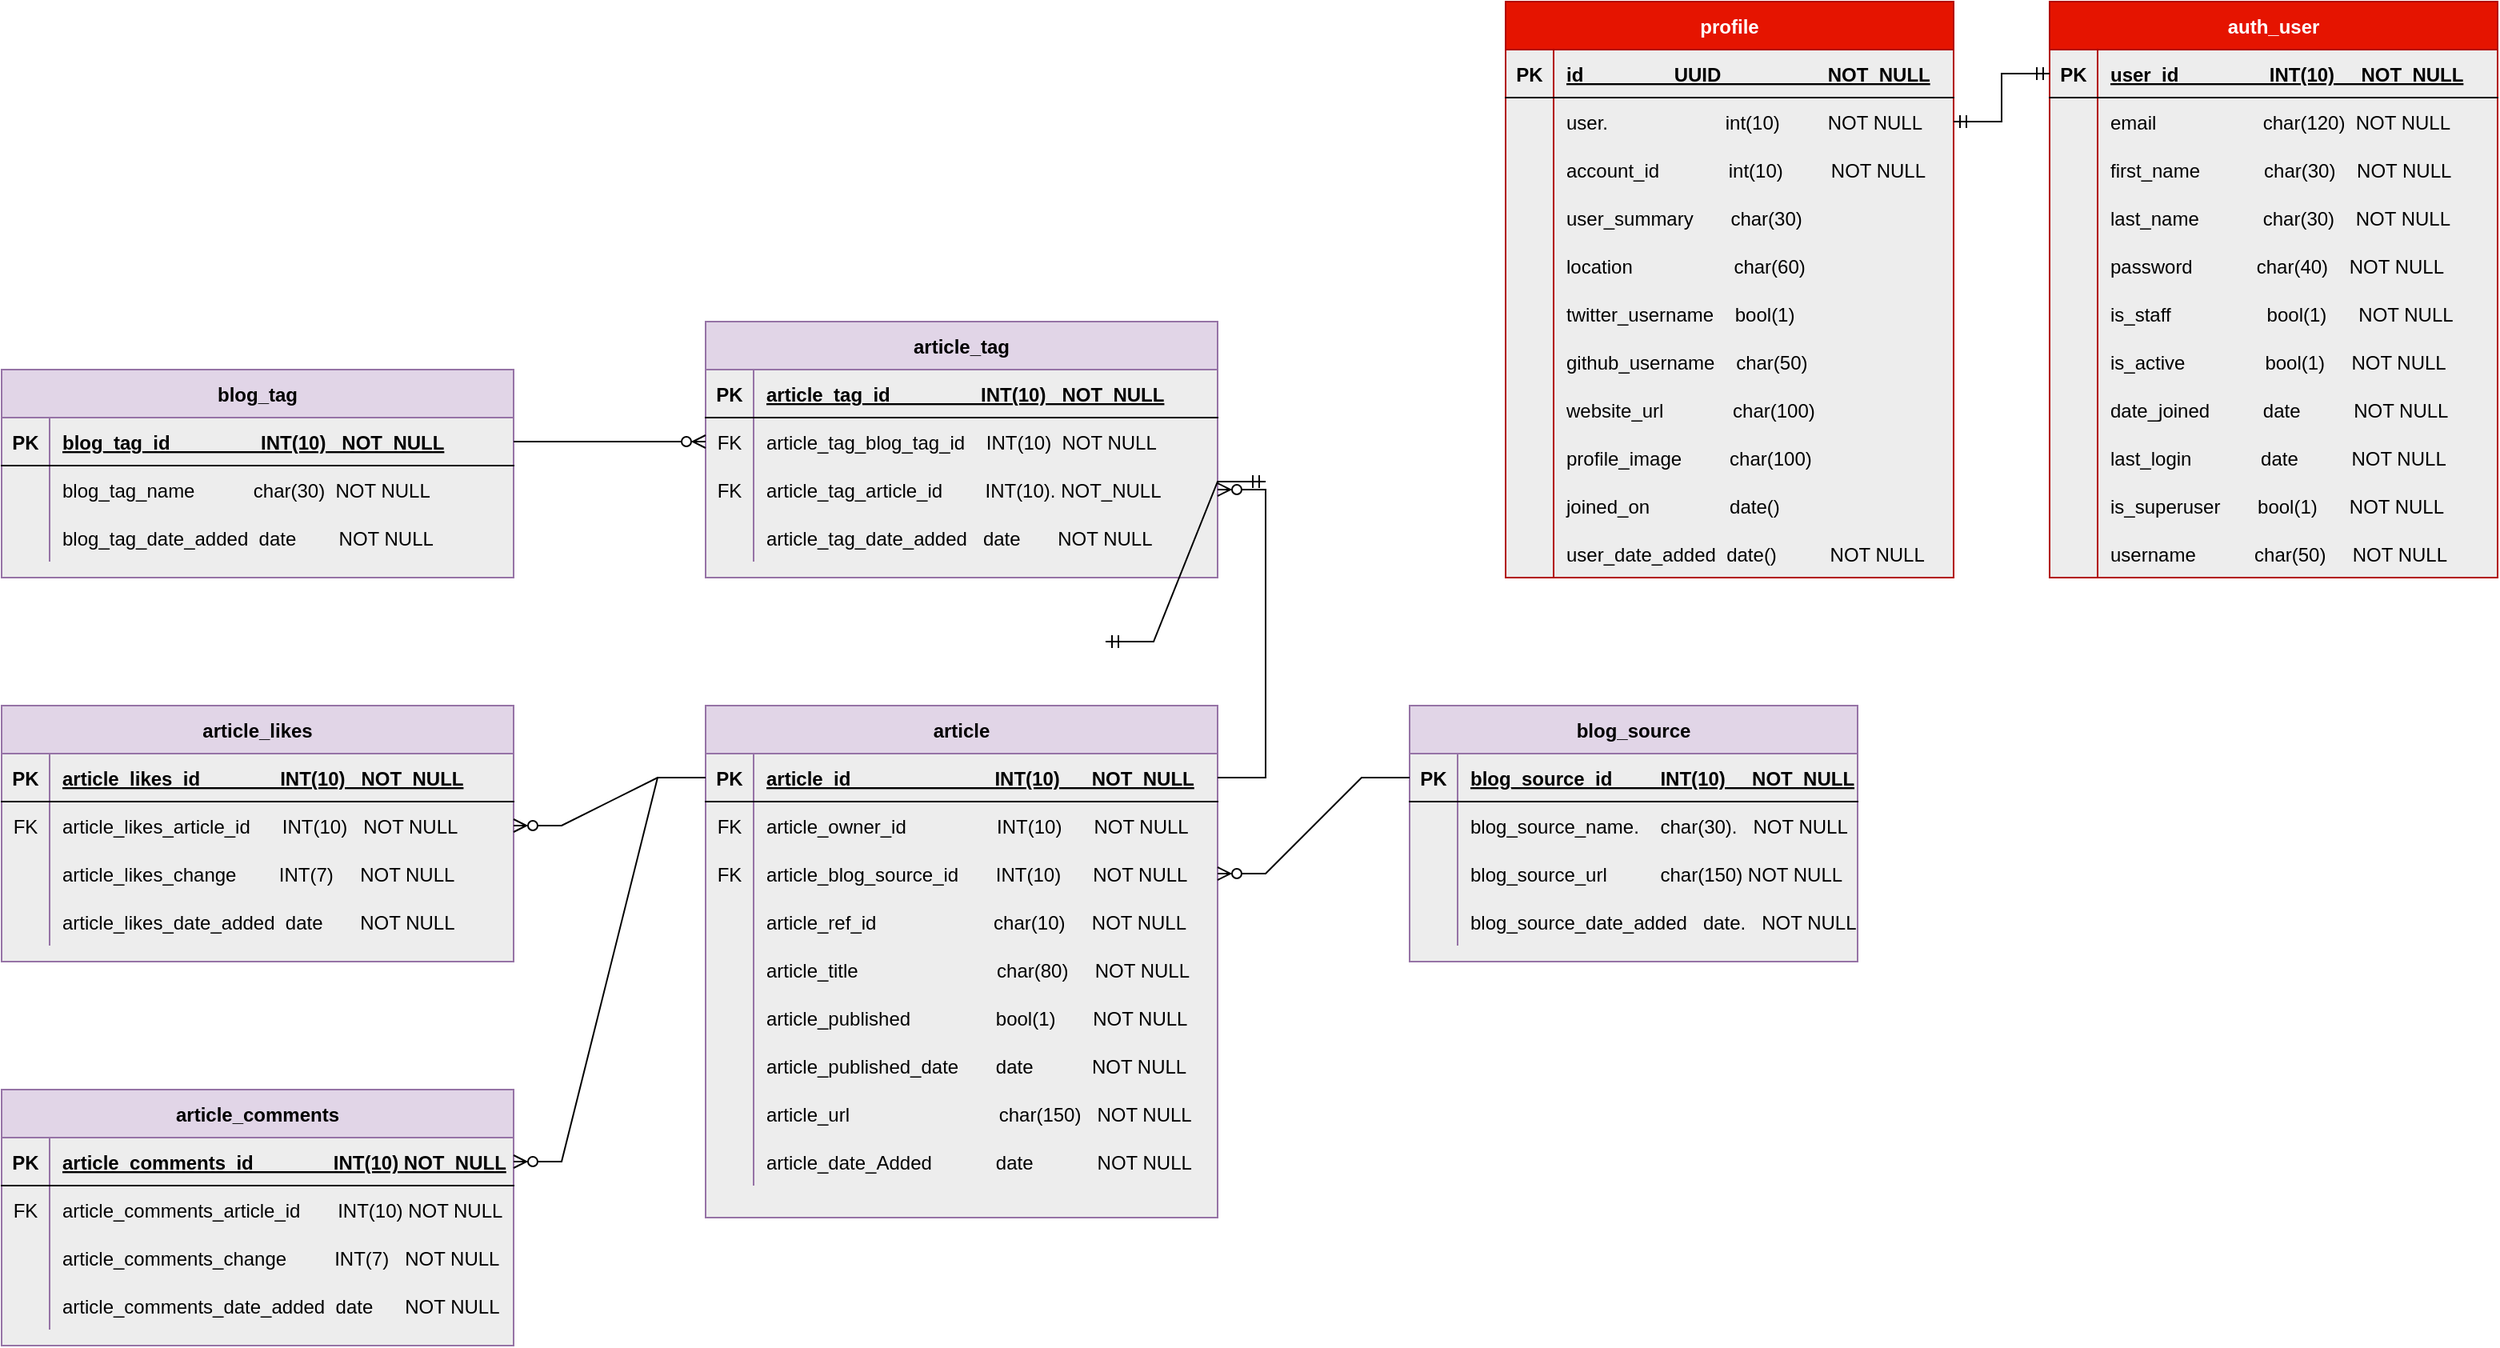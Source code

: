 <mxfile version="20.8.10" type="device"><diagram id="R2lEEEUBdFMjLlhIrx00" name="Page-1"><mxGraphModel dx="1338" dy="1214" grid="1" gridSize="10" guides="1" tooltips="1" connect="1" arrows="1" fold="1" page="1" pageScale="1" pageWidth="1654" pageHeight="1169" math="0" shadow="0" extFonts="Permanent Marker^https://fonts.googleapis.com/css?family=Permanent+Marker"><root><mxCell id="0"/><mxCell id="1" parent="0"/><mxCell id="C-vyLk0tnHw3VtMMgP7b-23" value="profile" style="shape=table;startSize=30;container=1;collapsible=1;childLayout=tableLayout;fixedRows=1;rowLines=0;fontStyle=1;align=center;resizeLast=1;fillColor=#e51400;strokeColor=#B20000;swimlaneFillColor=#EDEDED;fontColor=#ffffff;" parent="1" vertex="1"><mxGeometry x="1020" y="40" width="280" height="360" as="geometry"/></mxCell><mxCell id="C-vyLk0tnHw3VtMMgP7b-24" value="" style="shape=partialRectangle;collapsible=0;dropTarget=0;pointerEvents=0;fillColor=none;points=[[0,0.5],[1,0.5]];portConstraint=eastwest;top=0;left=0;right=0;bottom=1;" parent="C-vyLk0tnHw3VtMMgP7b-23" vertex="1"><mxGeometry y="30" width="280" height="30" as="geometry"/></mxCell><mxCell id="C-vyLk0tnHw3VtMMgP7b-25" value="PK" style="shape=partialRectangle;overflow=hidden;connectable=0;fillColor=none;top=0;left=0;bottom=0;right=0;fontStyle=1;" parent="C-vyLk0tnHw3VtMMgP7b-24" vertex="1"><mxGeometry width="30" height="30" as="geometry"><mxRectangle width="30" height="30" as="alternateBounds"/></mxGeometry></mxCell><mxCell id="C-vyLk0tnHw3VtMMgP7b-26" value="id                 UUID                    NOT_NULL" style="shape=partialRectangle;overflow=hidden;connectable=0;fillColor=none;top=0;left=0;bottom=0;right=0;align=left;spacingLeft=6;fontStyle=5;" parent="C-vyLk0tnHw3VtMMgP7b-24" vertex="1"><mxGeometry x="30" width="250" height="30" as="geometry"><mxRectangle width="250" height="30" as="alternateBounds"/></mxGeometry></mxCell><mxCell id="C-vyLk0tnHw3VtMMgP7b-27" value="" style="shape=partialRectangle;collapsible=0;dropTarget=0;pointerEvents=0;fillColor=none;points=[[0,0.5],[1,0.5]];portConstraint=eastwest;top=0;left=0;right=0;bottom=0;" parent="C-vyLk0tnHw3VtMMgP7b-23" vertex="1"><mxGeometry y="60" width="280" height="30" as="geometry"/></mxCell><mxCell id="C-vyLk0tnHw3VtMMgP7b-28" value="" style="shape=partialRectangle;overflow=hidden;connectable=0;fillColor=none;top=0;left=0;bottom=0;right=0;" parent="C-vyLk0tnHw3VtMMgP7b-27" vertex="1"><mxGeometry width="30" height="30" as="geometry"><mxRectangle width="30" height="30" as="alternateBounds"/></mxGeometry></mxCell><mxCell id="C-vyLk0tnHw3VtMMgP7b-29" value="user.                      int(10)         NOT NULL" style="shape=partialRectangle;overflow=hidden;connectable=0;fillColor=none;top=0;left=0;bottom=0;right=0;align=left;spacingLeft=6;" parent="C-vyLk0tnHw3VtMMgP7b-27" vertex="1"><mxGeometry x="30" width="250" height="30" as="geometry"><mxRectangle width="250" height="30" as="alternateBounds"/></mxGeometry></mxCell><mxCell id="Ue4qwnbdkl6kaEeWjxki-4" value="" style="shape=tableRow;horizontal=0;startSize=0;swimlaneHead=0;swimlaneBody=0;fillColor=none;collapsible=0;dropTarget=0;points=[[0,0.5],[1,0.5]];portConstraint=eastwest;top=0;left=0;right=0;bottom=0;" parent="C-vyLk0tnHw3VtMMgP7b-23" vertex="1"><mxGeometry y="90" width="280" height="30" as="geometry"/></mxCell><mxCell id="Ue4qwnbdkl6kaEeWjxki-5" value="" style="shape=partialRectangle;connectable=0;fillColor=none;top=0;left=0;bottom=0;right=0;fontStyle=0;overflow=hidden;" parent="Ue4qwnbdkl6kaEeWjxki-4" vertex="1"><mxGeometry width="30" height="30" as="geometry"><mxRectangle width="30" height="30" as="alternateBounds"/></mxGeometry></mxCell><mxCell id="Ue4qwnbdkl6kaEeWjxki-6" value="account_id             int(10)         NOT NULL" style="shape=partialRectangle;connectable=0;fillColor=none;top=0;left=0;bottom=0;right=0;align=left;spacingLeft=6;fontStyle=0;overflow=hidden;" parent="Ue4qwnbdkl6kaEeWjxki-4" vertex="1"><mxGeometry x="30" width="250" height="30" as="geometry"><mxRectangle width="250" height="30" as="alternateBounds"/></mxGeometry></mxCell><mxCell id="Ue4qwnbdkl6kaEeWjxki-8" value="" style="shape=tableRow;horizontal=0;startSize=0;swimlaneHead=0;swimlaneBody=0;fillColor=none;collapsible=0;dropTarget=0;points=[[0,0.5],[1,0.5]];portConstraint=eastwest;top=0;left=0;right=0;bottom=0;" parent="C-vyLk0tnHw3VtMMgP7b-23" vertex="1"><mxGeometry y="120" width="280" height="30" as="geometry"/></mxCell><mxCell id="Ue4qwnbdkl6kaEeWjxki-9" value="" style="shape=partialRectangle;connectable=0;fillColor=none;top=0;left=0;bottom=0;right=0;editable=1;overflow=hidden;" parent="Ue4qwnbdkl6kaEeWjxki-8" vertex="1"><mxGeometry width="30" height="30" as="geometry"><mxRectangle width="30" height="30" as="alternateBounds"/></mxGeometry></mxCell><mxCell id="Ue4qwnbdkl6kaEeWjxki-10" value="user_summary       char(30)" style="shape=partialRectangle;connectable=0;fillColor=none;top=0;left=0;bottom=0;right=0;align=left;spacingLeft=6;overflow=hidden;" parent="Ue4qwnbdkl6kaEeWjxki-8" vertex="1"><mxGeometry x="30" width="250" height="30" as="geometry"><mxRectangle width="250" height="30" as="alternateBounds"/></mxGeometry></mxCell><mxCell id="Ue4qwnbdkl6kaEeWjxki-11" value="" style="shape=tableRow;horizontal=0;startSize=0;swimlaneHead=0;swimlaneBody=0;fillColor=none;collapsible=0;dropTarget=0;points=[[0,0.5],[1,0.5]];portConstraint=eastwest;top=0;left=0;right=0;bottom=0;" parent="C-vyLk0tnHw3VtMMgP7b-23" vertex="1"><mxGeometry y="150" width="280" height="30" as="geometry"/></mxCell><mxCell id="Ue4qwnbdkl6kaEeWjxki-12" value="" style="shape=partialRectangle;connectable=0;fillColor=none;top=0;left=0;bottom=0;right=0;editable=1;overflow=hidden;" parent="Ue4qwnbdkl6kaEeWjxki-11" vertex="1"><mxGeometry width="30" height="30" as="geometry"><mxRectangle width="30" height="30" as="alternateBounds"/></mxGeometry></mxCell><mxCell id="Ue4qwnbdkl6kaEeWjxki-13" value="location                   char(60)" style="shape=partialRectangle;connectable=0;fillColor=none;top=0;left=0;bottom=0;right=0;align=left;spacingLeft=6;overflow=hidden;" parent="Ue4qwnbdkl6kaEeWjxki-11" vertex="1"><mxGeometry x="30" width="250" height="30" as="geometry"><mxRectangle width="250" height="30" as="alternateBounds"/></mxGeometry></mxCell><mxCell id="Ue4qwnbdkl6kaEeWjxki-14" value="" style="shape=tableRow;horizontal=0;startSize=0;swimlaneHead=0;swimlaneBody=0;fillColor=none;collapsible=0;dropTarget=0;points=[[0,0.5],[1,0.5]];portConstraint=eastwest;top=0;left=0;right=0;bottom=0;" parent="C-vyLk0tnHw3VtMMgP7b-23" vertex="1"><mxGeometry y="180" width="280" height="30" as="geometry"/></mxCell><mxCell id="Ue4qwnbdkl6kaEeWjxki-15" value="" style="shape=partialRectangle;connectable=0;fillColor=none;top=0;left=0;bottom=0;right=0;editable=1;overflow=hidden;" parent="Ue4qwnbdkl6kaEeWjxki-14" vertex="1"><mxGeometry width="30" height="30" as="geometry"><mxRectangle width="30" height="30" as="alternateBounds"/></mxGeometry></mxCell><mxCell id="Ue4qwnbdkl6kaEeWjxki-16" value="twitter_username    bool(1) " style="shape=partialRectangle;connectable=0;fillColor=none;top=0;left=0;bottom=0;right=0;align=left;spacingLeft=6;overflow=hidden;" parent="Ue4qwnbdkl6kaEeWjxki-14" vertex="1"><mxGeometry x="30" width="250" height="30" as="geometry"><mxRectangle width="250" height="30" as="alternateBounds"/></mxGeometry></mxCell><mxCell id="Ue4qwnbdkl6kaEeWjxki-20" value="" style="shape=tableRow;horizontal=0;startSize=0;swimlaneHead=0;swimlaneBody=0;fillColor=none;collapsible=0;dropTarget=0;points=[[0,0.5],[1,0.5]];portConstraint=eastwest;top=0;left=0;right=0;bottom=0;" parent="C-vyLk0tnHw3VtMMgP7b-23" vertex="1"><mxGeometry y="210" width="280" height="30" as="geometry"/></mxCell><mxCell id="Ue4qwnbdkl6kaEeWjxki-21" value="" style="shape=partialRectangle;connectable=0;fillColor=none;top=0;left=0;bottom=0;right=0;editable=1;overflow=hidden;" parent="Ue4qwnbdkl6kaEeWjxki-20" vertex="1"><mxGeometry width="30" height="30" as="geometry"><mxRectangle width="30" height="30" as="alternateBounds"/></mxGeometry></mxCell><mxCell id="Ue4qwnbdkl6kaEeWjxki-22" value="github_username    char(50)" style="shape=partialRectangle;connectable=0;fillColor=none;top=0;left=0;bottom=0;right=0;align=left;spacingLeft=6;overflow=hidden;" parent="Ue4qwnbdkl6kaEeWjxki-20" vertex="1"><mxGeometry x="30" width="250" height="30" as="geometry"><mxRectangle width="250" height="30" as="alternateBounds"/></mxGeometry></mxCell><mxCell id="DVCB0ed3cmtbYrzGrlvI-1" value="" style="shape=tableRow;horizontal=0;startSize=0;swimlaneHead=0;swimlaneBody=0;fillColor=none;collapsible=0;dropTarget=0;points=[[0,0.5],[1,0.5]];portConstraint=eastwest;top=0;left=0;right=0;bottom=0;" vertex="1" parent="C-vyLk0tnHw3VtMMgP7b-23"><mxGeometry y="240" width="280" height="30" as="geometry"/></mxCell><mxCell id="DVCB0ed3cmtbYrzGrlvI-2" value="" style="shape=partialRectangle;connectable=0;fillColor=none;top=0;left=0;bottom=0;right=0;editable=1;overflow=hidden;" vertex="1" parent="DVCB0ed3cmtbYrzGrlvI-1"><mxGeometry width="30" height="30" as="geometry"><mxRectangle width="30" height="30" as="alternateBounds"/></mxGeometry></mxCell><mxCell id="DVCB0ed3cmtbYrzGrlvI-3" value="website_url             char(100)" style="shape=partialRectangle;connectable=0;fillColor=none;top=0;left=0;bottom=0;right=0;align=left;spacingLeft=6;overflow=hidden;" vertex="1" parent="DVCB0ed3cmtbYrzGrlvI-1"><mxGeometry x="30" width="250" height="30" as="geometry"><mxRectangle width="250" height="30" as="alternateBounds"/></mxGeometry></mxCell><mxCell id="DVCB0ed3cmtbYrzGrlvI-7" value="" style="shape=tableRow;horizontal=0;startSize=0;swimlaneHead=0;swimlaneBody=0;fillColor=none;collapsible=0;dropTarget=0;points=[[0,0.5],[1,0.5]];portConstraint=eastwest;top=0;left=0;right=0;bottom=0;" vertex="1" parent="C-vyLk0tnHw3VtMMgP7b-23"><mxGeometry y="270" width="280" height="30" as="geometry"/></mxCell><mxCell id="DVCB0ed3cmtbYrzGrlvI-8" value="" style="shape=partialRectangle;connectable=0;fillColor=none;top=0;left=0;bottom=0;right=0;editable=1;overflow=hidden;" vertex="1" parent="DVCB0ed3cmtbYrzGrlvI-7"><mxGeometry width="30" height="30" as="geometry"><mxRectangle width="30" height="30" as="alternateBounds"/></mxGeometry></mxCell><mxCell id="DVCB0ed3cmtbYrzGrlvI-9" value="profile_image         char(100)" style="shape=partialRectangle;connectable=0;fillColor=none;top=0;left=0;bottom=0;right=0;align=left;spacingLeft=6;overflow=hidden;" vertex="1" parent="DVCB0ed3cmtbYrzGrlvI-7"><mxGeometry x="30" width="250" height="30" as="geometry"><mxRectangle width="250" height="30" as="alternateBounds"/></mxGeometry></mxCell><mxCell id="DVCB0ed3cmtbYrzGrlvI-4" value="" style="shape=tableRow;horizontal=0;startSize=0;swimlaneHead=0;swimlaneBody=0;fillColor=none;collapsible=0;dropTarget=0;points=[[0,0.5],[1,0.5]];portConstraint=eastwest;top=0;left=0;right=0;bottom=0;" vertex="1" parent="C-vyLk0tnHw3VtMMgP7b-23"><mxGeometry y="300" width="280" height="30" as="geometry"/></mxCell><mxCell id="DVCB0ed3cmtbYrzGrlvI-5" value="" style="shape=partialRectangle;connectable=0;fillColor=none;top=0;left=0;bottom=0;right=0;editable=1;overflow=hidden;" vertex="1" parent="DVCB0ed3cmtbYrzGrlvI-4"><mxGeometry width="30" height="30" as="geometry"><mxRectangle width="30" height="30" as="alternateBounds"/></mxGeometry></mxCell><mxCell id="DVCB0ed3cmtbYrzGrlvI-6" value="joined_on               date()" style="shape=partialRectangle;connectable=0;fillColor=none;top=0;left=0;bottom=0;right=0;align=left;spacingLeft=6;overflow=hidden;" vertex="1" parent="DVCB0ed3cmtbYrzGrlvI-4"><mxGeometry x="30" width="250" height="30" as="geometry"><mxRectangle width="250" height="30" as="alternateBounds"/></mxGeometry></mxCell><mxCell id="Ue4qwnbdkl6kaEeWjxki-17" value="" style="shape=tableRow;horizontal=0;startSize=0;swimlaneHead=0;swimlaneBody=0;fillColor=none;collapsible=0;dropTarget=0;points=[[0,0.5],[1,0.5]];portConstraint=eastwest;top=0;left=0;right=0;bottom=0;" parent="C-vyLk0tnHw3VtMMgP7b-23" vertex="1"><mxGeometry y="330" width="280" height="30" as="geometry"/></mxCell><mxCell id="Ue4qwnbdkl6kaEeWjxki-18" value="" style="shape=partialRectangle;connectable=0;fillColor=none;top=0;left=0;bottom=0;right=0;editable=1;overflow=hidden;" parent="Ue4qwnbdkl6kaEeWjxki-17" vertex="1"><mxGeometry width="30" height="30" as="geometry"><mxRectangle width="30" height="30" as="alternateBounds"/></mxGeometry></mxCell><mxCell id="Ue4qwnbdkl6kaEeWjxki-19" value="user_date_added  date()          NOT NULL" style="shape=partialRectangle;connectable=0;fillColor=none;top=0;left=0;bottom=0;right=0;align=left;spacingLeft=6;overflow=hidden;" parent="Ue4qwnbdkl6kaEeWjxki-17" vertex="1"><mxGeometry x="30" width="250" height="30" as="geometry"><mxRectangle width="250" height="30" as="alternateBounds"/></mxGeometry></mxCell><mxCell id="Ue4qwnbdkl6kaEeWjxki-61" value="article" style="shape=table;startSize=30;container=1;collapsible=1;childLayout=tableLayout;fixedRows=1;rowLines=0;fontStyle=1;align=center;resizeLast=1;fillColor=#e1d5e7;strokeColor=#9673a6;swimlaneFillColor=#EDEDED;" parent="1" vertex="1"><mxGeometry x="520" y="480" width="320" height="320" as="geometry"/></mxCell><mxCell id="Ue4qwnbdkl6kaEeWjxki-62" value="" style="shape=partialRectangle;collapsible=0;dropTarget=0;pointerEvents=0;fillColor=none;points=[[0,0.5],[1,0.5]];portConstraint=eastwest;top=0;left=0;right=0;bottom=1;" parent="Ue4qwnbdkl6kaEeWjxki-61" vertex="1"><mxGeometry y="30" width="320" height="30" as="geometry"/></mxCell><mxCell id="Ue4qwnbdkl6kaEeWjxki-63" value="PK" style="shape=partialRectangle;overflow=hidden;connectable=0;fillColor=none;top=0;left=0;bottom=0;right=0;fontStyle=1;" parent="Ue4qwnbdkl6kaEeWjxki-62" vertex="1"><mxGeometry width="30" height="30" as="geometry"><mxRectangle width="30" height="30" as="alternateBounds"/></mxGeometry></mxCell><mxCell id="Ue4qwnbdkl6kaEeWjxki-64" value="article_id                           INT(10)      NOT_NULL" style="shape=partialRectangle;overflow=hidden;connectable=0;fillColor=none;top=0;left=0;bottom=0;right=0;align=left;spacingLeft=6;fontStyle=5;" parent="Ue4qwnbdkl6kaEeWjxki-62" vertex="1"><mxGeometry x="30" width="290" height="30" as="geometry"><mxRectangle width="290" height="30" as="alternateBounds"/></mxGeometry></mxCell><mxCell id="Ue4qwnbdkl6kaEeWjxki-101" value="" style="shape=tableRow;horizontal=0;startSize=0;swimlaneHead=0;swimlaneBody=0;fillColor=none;collapsible=0;dropTarget=0;points=[[0,0.5],[1,0.5]];portConstraint=eastwest;top=0;left=0;right=0;bottom=0;" parent="Ue4qwnbdkl6kaEeWjxki-61" vertex="1"><mxGeometry y="60" width="320" height="30" as="geometry"/></mxCell><mxCell id="Ue4qwnbdkl6kaEeWjxki-102" value="FK" style="shape=partialRectangle;connectable=0;fillColor=none;top=0;left=0;bottom=0;right=0;editable=1;overflow=hidden;" parent="Ue4qwnbdkl6kaEeWjxki-101" vertex="1"><mxGeometry width="30" height="30" as="geometry"><mxRectangle width="30" height="30" as="alternateBounds"/></mxGeometry></mxCell><mxCell id="Ue4qwnbdkl6kaEeWjxki-103" value="article_owner_id                 INT(10)      NOT NULL" style="shape=partialRectangle;connectable=0;fillColor=none;top=0;left=0;bottom=0;right=0;align=left;spacingLeft=6;overflow=hidden;" parent="Ue4qwnbdkl6kaEeWjxki-101" vertex="1"><mxGeometry x="30" width="290" height="30" as="geometry"><mxRectangle width="290" height="30" as="alternateBounds"/></mxGeometry></mxCell><mxCell id="Ue4qwnbdkl6kaEeWjxki-65" value="" style="shape=partialRectangle;collapsible=0;dropTarget=0;pointerEvents=0;fillColor=none;points=[[0,0.5],[1,0.5]];portConstraint=eastwest;top=0;left=0;right=0;bottom=0;" parent="Ue4qwnbdkl6kaEeWjxki-61" vertex="1"><mxGeometry y="90" width="320" height="30" as="geometry"/></mxCell><mxCell id="Ue4qwnbdkl6kaEeWjxki-66" value="FK" style="shape=partialRectangle;overflow=hidden;connectable=0;fillColor=none;top=0;left=0;bottom=0;right=0;" parent="Ue4qwnbdkl6kaEeWjxki-65" vertex="1"><mxGeometry width="30" height="30" as="geometry"><mxRectangle width="30" height="30" as="alternateBounds"/></mxGeometry></mxCell><mxCell id="Ue4qwnbdkl6kaEeWjxki-67" value="article_blog_source_id       INT(10)      NOT NULL" style="shape=partialRectangle;overflow=hidden;connectable=0;fillColor=none;top=0;left=0;bottom=0;right=0;align=left;spacingLeft=6;" parent="Ue4qwnbdkl6kaEeWjxki-65" vertex="1"><mxGeometry x="30" width="290" height="30" as="geometry"><mxRectangle width="290" height="30" as="alternateBounds"/></mxGeometry></mxCell><mxCell id="Ue4qwnbdkl6kaEeWjxki-68" value="" style="shape=tableRow;horizontal=0;startSize=0;swimlaneHead=0;swimlaneBody=0;fillColor=none;collapsible=0;dropTarget=0;points=[[0,0.5],[1,0.5]];portConstraint=eastwest;top=0;left=0;right=0;bottom=0;" parent="Ue4qwnbdkl6kaEeWjxki-61" vertex="1"><mxGeometry y="120" width="320" height="30" as="geometry"/></mxCell><mxCell id="Ue4qwnbdkl6kaEeWjxki-69" value="" style="shape=partialRectangle;connectable=0;fillColor=none;top=0;left=0;bottom=0;right=0;fontStyle=0;overflow=hidden;" parent="Ue4qwnbdkl6kaEeWjxki-68" vertex="1"><mxGeometry width="30" height="30" as="geometry"><mxRectangle width="30" height="30" as="alternateBounds"/></mxGeometry></mxCell><mxCell id="Ue4qwnbdkl6kaEeWjxki-70" value="article_ref_id                      char(10)     NOT NULL" style="shape=partialRectangle;connectable=0;fillColor=none;top=0;left=0;bottom=0;right=0;align=left;spacingLeft=6;fontStyle=0;overflow=hidden;" parent="Ue4qwnbdkl6kaEeWjxki-68" vertex="1"><mxGeometry x="30" width="290" height="30" as="geometry"><mxRectangle width="290" height="30" as="alternateBounds"/></mxGeometry></mxCell><mxCell id="Ue4qwnbdkl6kaEeWjxki-71" value="" style="shape=tableRow;horizontal=0;startSize=0;swimlaneHead=0;swimlaneBody=0;fillColor=none;collapsible=0;dropTarget=0;points=[[0,0.5],[1,0.5]];portConstraint=eastwest;top=0;left=0;right=0;bottom=0;" parent="Ue4qwnbdkl6kaEeWjxki-61" vertex="1"><mxGeometry y="150" width="320" height="30" as="geometry"/></mxCell><mxCell id="Ue4qwnbdkl6kaEeWjxki-72" value="" style="shape=partialRectangle;connectable=0;fillColor=none;top=0;left=0;bottom=0;right=0;editable=1;overflow=hidden;" parent="Ue4qwnbdkl6kaEeWjxki-71" vertex="1"><mxGeometry width="30" height="30" as="geometry"><mxRectangle width="30" height="30" as="alternateBounds"/></mxGeometry></mxCell><mxCell id="Ue4qwnbdkl6kaEeWjxki-73" value="article_title                          char(80)     NOT NULL" style="shape=partialRectangle;connectable=0;fillColor=none;top=0;left=0;bottom=0;right=0;align=left;spacingLeft=6;overflow=hidden;" parent="Ue4qwnbdkl6kaEeWjxki-71" vertex="1"><mxGeometry x="30" width="290" height="30" as="geometry"><mxRectangle width="290" height="30" as="alternateBounds"/></mxGeometry></mxCell><mxCell id="Ue4qwnbdkl6kaEeWjxki-74" value="" style="shape=tableRow;horizontal=0;startSize=0;swimlaneHead=0;swimlaneBody=0;fillColor=none;collapsible=0;dropTarget=0;points=[[0,0.5],[1,0.5]];portConstraint=eastwest;top=0;left=0;right=0;bottom=0;" parent="Ue4qwnbdkl6kaEeWjxki-61" vertex="1"><mxGeometry y="180" width="320" height="30" as="geometry"/></mxCell><mxCell id="Ue4qwnbdkl6kaEeWjxki-75" value="" style="shape=partialRectangle;connectable=0;fillColor=none;top=0;left=0;bottom=0;right=0;editable=1;overflow=hidden;" parent="Ue4qwnbdkl6kaEeWjxki-74" vertex="1"><mxGeometry width="30" height="30" as="geometry"><mxRectangle width="30" height="30" as="alternateBounds"/></mxGeometry></mxCell><mxCell id="Ue4qwnbdkl6kaEeWjxki-76" value="article_published                bool(1)       NOT NULL" style="shape=partialRectangle;connectable=0;fillColor=none;top=0;left=0;bottom=0;right=0;align=left;spacingLeft=6;overflow=hidden;" parent="Ue4qwnbdkl6kaEeWjxki-74" vertex="1"><mxGeometry x="30" width="290" height="30" as="geometry"><mxRectangle width="290" height="30" as="alternateBounds"/></mxGeometry></mxCell><mxCell id="Ue4qwnbdkl6kaEeWjxki-77" value="" style="shape=tableRow;horizontal=0;startSize=0;swimlaneHead=0;swimlaneBody=0;fillColor=none;collapsible=0;dropTarget=0;points=[[0,0.5],[1,0.5]];portConstraint=eastwest;top=0;left=0;right=0;bottom=0;" parent="Ue4qwnbdkl6kaEeWjxki-61" vertex="1"><mxGeometry y="210" width="320" height="30" as="geometry"/></mxCell><mxCell id="Ue4qwnbdkl6kaEeWjxki-78" value="" style="shape=partialRectangle;connectable=0;fillColor=none;top=0;left=0;bottom=0;right=0;editable=1;overflow=hidden;" parent="Ue4qwnbdkl6kaEeWjxki-77" vertex="1"><mxGeometry width="30" height="30" as="geometry"><mxRectangle width="30" height="30" as="alternateBounds"/></mxGeometry></mxCell><mxCell id="Ue4qwnbdkl6kaEeWjxki-79" value="article_published_date       date           NOT NULL" style="shape=partialRectangle;connectable=0;fillColor=none;top=0;left=0;bottom=0;right=0;align=left;spacingLeft=6;overflow=hidden;" parent="Ue4qwnbdkl6kaEeWjxki-77" vertex="1"><mxGeometry x="30" width="290" height="30" as="geometry"><mxRectangle width="290" height="30" as="alternateBounds"/></mxGeometry></mxCell><mxCell id="Ue4qwnbdkl6kaEeWjxki-80" value="" style="shape=tableRow;horizontal=0;startSize=0;swimlaneHead=0;swimlaneBody=0;fillColor=none;collapsible=0;dropTarget=0;points=[[0,0.5],[1,0.5]];portConstraint=eastwest;top=0;left=0;right=0;bottom=0;" parent="Ue4qwnbdkl6kaEeWjxki-61" vertex="1"><mxGeometry y="240" width="320" height="30" as="geometry"/></mxCell><mxCell id="Ue4qwnbdkl6kaEeWjxki-81" value="" style="shape=partialRectangle;connectable=0;fillColor=none;top=0;left=0;bottom=0;right=0;editable=1;overflow=hidden;" parent="Ue4qwnbdkl6kaEeWjxki-80" vertex="1"><mxGeometry width="30" height="30" as="geometry"><mxRectangle width="30" height="30" as="alternateBounds"/></mxGeometry></mxCell><mxCell id="Ue4qwnbdkl6kaEeWjxki-82" value="article_url                            char(150)   NOT NULL" style="shape=partialRectangle;connectable=0;fillColor=none;top=0;left=0;bottom=0;right=0;align=left;spacingLeft=6;overflow=hidden;" parent="Ue4qwnbdkl6kaEeWjxki-80" vertex="1"><mxGeometry x="30" width="290" height="30" as="geometry"><mxRectangle width="290" height="30" as="alternateBounds"/></mxGeometry></mxCell><mxCell id="Ue4qwnbdkl6kaEeWjxki-98" value="" style="shape=tableRow;horizontal=0;startSize=0;swimlaneHead=0;swimlaneBody=0;fillColor=none;collapsible=0;dropTarget=0;points=[[0,0.5],[1,0.5]];portConstraint=eastwest;top=0;left=0;right=0;bottom=0;" parent="Ue4qwnbdkl6kaEeWjxki-61" vertex="1"><mxGeometry y="270" width="320" height="30" as="geometry"/></mxCell><mxCell id="Ue4qwnbdkl6kaEeWjxki-99" value="" style="shape=partialRectangle;connectable=0;fillColor=none;top=0;left=0;bottom=0;right=0;editable=1;overflow=hidden;" parent="Ue4qwnbdkl6kaEeWjxki-98" vertex="1"><mxGeometry width="30" height="30" as="geometry"><mxRectangle width="30" height="30" as="alternateBounds"/></mxGeometry></mxCell><mxCell id="Ue4qwnbdkl6kaEeWjxki-100" value="article_date_Added            date            NOT NULL" style="shape=partialRectangle;connectable=0;fillColor=none;top=0;left=0;bottom=0;right=0;align=left;spacingLeft=6;overflow=hidden;" parent="Ue4qwnbdkl6kaEeWjxki-98" vertex="1"><mxGeometry x="30" width="290" height="30" as="geometry"><mxRectangle width="290" height="30" as="alternateBounds"/></mxGeometry></mxCell><mxCell id="Ue4qwnbdkl6kaEeWjxki-104" value="blog_source" style="shape=table;startSize=30;container=1;collapsible=1;childLayout=tableLayout;fixedRows=1;rowLines=0;fontStyle=1;align=center;resizeLast=1;fillColor=#e1d5e7;strokeColor=#9673a6;swimlaneFillColor=#EDEDED;" parent="1" vertex="1"><mxGeometry x="960" y="480" width="280" height="160" as="geometry"/></mxCell><mxCell id="Ue4qwnbdkl6kaEeWjxki-105" value="" style="shape=partialRectangle;collapsible=0;dropTarget=0;pointerEvents=0;fillColor=none;points=[[0,0.5],[1,0.5]];portConstraint=eastwest;top=0;left=0;right=0;bottom=1;" parent="Ue4qwnbdkl6kaEeWjxki-104" vertex="1"><mxGeometry y="30" width="280" height="30" as="geometry"/></mxCell><mxCell id="Ue4qwnbdkl6kaEeWjxki-106" value="PK" style="shape=partialRectangle;overflow=hidden;connectable=0;fillColor=none;top=0;left=0;bottom=0;right=0;fontStyle=1;" parent="Ue4qwnbdkl6kaEeWjxki-105" vertex="1"><mxGeometry width="30" height="30" as="geometry"><mxRectangle width="30" height="30" as="alternateBounds"/></mxGeometry></mxCell><mxCell id="Ue4qwnbdkl6kaEeWjxki-107" value="blog_source_id         INT(10)     NOT_NULL" style="shape=partialRectangle;overflow=hidden;connectable=0;fillColor=none;top=0;left=0;bottom=0;right=0;align=left;spacingLeft=6;fontStyle=5;" parent="Ue4qwnbdkl6kaEeWjxki-105" vertex="1"><mxGeometry x="30" width="250" height="30" as="geometry"><mxRectangle width="250" height="30" as="alternateBounds"/></mxGeometry></mxCell><mxCell id="Ue4qwnbdkl6kaEeWjxki-108" value="" style="shape=partialRectangle;collapsible=0;dropTarget=0;pointerEvents=0;fillColor=none;points=[[0,0.5],[1,0.5]];portConstraint=eastwest;top=0;left=0;right=0;bottom=0;" parent="Ue4qwnbdkl6kaEeWjxki-104" vertex="1"><mxGeometry y="60" width="280" height="30" as="geometry"/></mxCell><mxCell id="Ue4qwnbdkl6kaEeWjxki-109" value="" style="shape=partialRectangle;overflow=hidden;connectable=0;fillColor=none;top=0;left=0;bottom=0;right=0;" parent="Ue4qwnbdkl6kaEeWjxki-108" vertex="1"><mxGeometry width="30" height="30" as="geometry"><mxRectangle width="30" height="30" as="alternateBounds"/></mxGeometry></mxCell><mxCell id="Ue4qwnbdkl6kaEeWjxki-110" value="blog_source_name.    char(30).   NOT NULL" style="shape=partialRectangle;overflow=hidden;connectable=0;fillColor=none;top=0;left=0;bottom=0;right=0;align=left;spacingLeft=6;" parent="Ue4qwnbdkl6kaEeWjxki-108" vertex="1"><mxGeometry x="30" width="250" height="30" as="geometry"><mxRectangle width="250" height="30" as="alternateBounds"/></mxGeometry></mxCell><mxCell id="Ue4qwnbdkl6kaEeWjxki-111" value="" style="shape=tableRow;horizontal=0;startSize=0;swimlaneHead=0;swimlaneBody=0;fillColor=none;collapsible=0;dropTarget=0;points=[[0,0.5],[1,0.5]];portConstraint=eastwest;top=0;left=0;right=0;bottom=0;" parent="Ue4qwnbdkl6kaEeWjxki-104" vertex="1"><mxGeometry y="90" width="280" height="30" as="geometry"/></mxCell><mxCell id="Ue4qwnbdkl6kaEeWjxki-112" value="" style="shape=partialRectangle;connectable=0;fillColor=none;top=0;left=0;bottom=0;right=0;fontStyle=0;overflow=hidden;" parent="Ue4qwnbdkl6kaEeWjxki-111" vertex="1"><mxGeometry width="30" height="30" as="geometry"><mxRectangle width="30" height="30" as="alternateBounds"/></mxGeometry></mxCell><mxCell id="Ue4qwnbdkl6kaEeWjxki-113" value="blog_source_url          char(150)  NOT NULL" style="shape=partialRectangle;connectable=0;fillColor=none;top=0;left=0;bottom=0;right=0;align=left;spacingLeft=6;fontStyle=0;overflow=hidden;" parent="Ue4qwnbdkl6kaEeWjxki-111" vertex="1"><mxGeometry x="30" width="250" height="30" as="geometry"><mxRectangle width="250" height="30" as="alternateBounds"/></mxGeometry></mxCell><mxCell id="Ue4qwnbdkl6kaEeWjxki-114" value="" style="shape=tableRow;horizontal=0;startSize=0;swimlaneHead=0;swimlaneBody=0;fillColor=none;collapsible=0;dropTarget=0;points=[[0,0.5],[1,0.5]];portConstraint=eastwest;top=0;left=0;right=0;bottom=0;" parent="Ue4qwnbdkl6kaEeWjxki-104" vertex="1"><mxGeometry y="120" width="280" height="30" as="geometry"/></mxCell><mxCell id="Ue4qwnbdkl6kaEeWjxki-115" value="" style="shape=partialRectangle;connectable=0;fillColor=none;top=0;left=0;bottom=0;right=0;editable=1;overflow=hidden;" parent="Ue4qwnbdkl6kaEeWjxki-114" vertex="1"><mxGeometry width="30" height="30" as="geometry"><mxRectangle width="30" height="30" as="alternateBounds"/></mxGeometry></mxCell><mxCell id="Ue4qwnbdkl6kaEeWjxki-116" value="blog_source_date_added   date.   NOT NULL" style="shape=partialRectangle;connectable=0;fillColor=none;top=0;left=0;bottom=0;right=0;align=left;spacingLeft=6;overflow=hidden;" parent="Ue4qwnbdkl6kaEeWjxki-114" vertex="1"><mxGeometry x="30" width="250" height="30" as="geometry"><mxRectangle width="250" height="30" as="alternateBounds"/></mxGeometry></mxCell><mxCell id="Ue4qwnbdkl6kaEeWjxki-129" value="blog_tag" style="shape=table;startSize=30;container=1;collapsible=1;childLayout=tableLayout;fixedRows=1;rowLines=0;fontStyle=1;align=center;resizeLast=1;fillColor=#e1d5e7;strokeColor=#9673a6;swimlaneFillColor=#EDEDED;" parent="1" vertex="1"><mxGeometry x="80" y="270" width="320" height="130" as="geometry"/></mxCell><mxCell id="Ue4qwnbdkl6kaEeWjxki-130" value="" style="shape=partialRectangle;collapsible=0;dropTarget=0;pointerEvents=0;fillColor=none;points=[[0,0.5],[1,0.5]];portConstraint=eastwest;top=0;left=0;right=0;bottom=1;" parent="Ue4qwnbdkl6kaEeWjxki-129" vertex="1"><mxGeometry y="30" width="320" height="30" as="geometry"/></mxCell><mxCell id="Ue4qwnbdkl6kaEeWjxki-131" value="PK" style="shape=partialRectangle;overflow=hidden;connectable=0;fillColor=none;top=0;left=0;bottom=0;right=0;fontStyle=1;" parent="Ue4qwnbdkl6kaEeWjxki-130" vertex="1"><mxGeometry width="30" height="30" as="geometry"><mxRectangle width="30" height="30" as="alternateBounds"/></mxGeometry></mxCell><mxCell id="Ue4qwnbdkl6kaEeWjxki-132" value="blog_tag_id                 INT(10)   NOT_NULL" style="shape=partialRectangle;overflow=hidden;connectable=0;fillColor=none;top=0;left=0;bottom=0;right=0;align=left;spacingLeft=6;fontStyle=5;" parent="Ue4qwnbdkl6kaEeWjxki-130" vertex="1"><mxGeometry x="30" width="290" height="30" as="geometry"><mxRectangle width="290" height="30" as="alternateBounds"/></mxGeometry></mxCell><mxCell id="Ue4qwnbdkl6kaEeWjxki-133" value="" style="shape=partialRectangle;collapsible=0;dropTarget=0;pointerEvents=0;fillColor=none;points=[[0,0.5],[1,0.5]];portConstraint=eastwest;top=0;left=0;right=0;bottom=0;" parent="Ue4qwnbdkl6kaEeWjxki-129" vertex="1"><mxGeometry y="60" width="320" height="30" as="geometry"/></mxCell><mxCell id="Ue4qwnbdkl6kaEeWjxki-134" value="" style="shape=partialRectangle;overflow=hidden;connectable=0;fillColor=none;top=0;left=0;bottom=0;right=0;" parent="Ue4qwnbdkl6kaEeWjxki-133" vertex="1"><mxGeometry width="30" height="30" as="geometry"><mxRectangle width="30" height="30" as="alternateBounds"/></mxGeometry></mxCell><mxCell id="Ue4qwnbdkl6kaEeWjxki-135" value="blog_tag_name           char(30)  NOT NULL" style="shape=partialRectangle;overflow=hidden;connectable=0;fillColor=none;top=0;left=0;bottom=0;right=0;align=left;spacingLeft=6;" parent="Ue4qwnbdkl6kaEeWjxki-133" vertex="1"><mxGeometry x="30" width="290" height="30" as="geometry"><mxRectangle width="290" height="30" as="alternateBounds"/></mxGeometry></mxCell><mxCell id="Ue4qwnbdkl6kaEeWjxki-139" value="" style="shape=tableRow;horizontal=0;startSize=0;swimlaneHead=0;swimlaneBody=0;fillColor=none;collapsible=0;dropTarget=0;points=[[0,0.5],[1,0.5]];portConstraint=eastwest;top=0;left=0;right=0;bottom=0;" parent="Ue4qwnbdkl6kaEeWjxki-129" vertex="1"><mxGeometry y="90" width="320" height="30" as="geometry"/></mxCell><mxCell id="Ue4qwnbdkl6kaEeWjxki-140" value="" style="shape=partialRectangle;connectable=0;fillColor=none;top=0;left=0;bottom=0;right=0;editable=1;overflow=hidden;" parent="Ue4qwnbdkl6kaEeWjxki-139" vertex="1"><mxGeometry width="30" height="30" as="geometry"><mxRectangle width="30" height="30" as="alternateBounds"/></mxGeometry></mxCell><mxCell id="Ue4qwnbdkl6kaEeWjxki-141" value="blog_tag_date_added  date        NOT NULL" style="shape=partialRectangle;connectable=0;fillColor=none;top=0;left=0;bottom=0;right=0;align=left;spacingLeft=6;overflow=hidden;" parent="Ue4qwnbdkl6kaEeWjxki-139" vertex="1"><mxGeometry x="30" width="290" height="30" as="geometry"><mxRectangle width="290" height="30" as="alternateBounds"/></mxGeometry></mxCell><mxCell id="Ue4qwnbdkl6kaEeWjxki-153" value="" style="edgeStyle=entityRelationEdgeStyle;fontSize=12;html=1;endArrow=ERzeroToMany;endFill=1;rounded=0;exitX=0;exitY=0.5;exitDx=0;exitDy=0;entryX=1;entryY=0.5;entryDx=0;entryDy=0;" parent="1" source="Ue4qwnbdkl6kaEeWjxki-105" target="Ue4qwnbdkl6kaEeWjxki-65" edge="1"><mxGeometry width="100" height="100" relative="1" as="geometry"><mxPoint x="430" y="320" as="sourcePoint"/><mxPoint x="310" y="320" as="targetPoint"/></mxGeometry></mxCell><mxCell id="Ue4qwnbdkl6kaEeWjxki-154" value="article_likes" style="shape=table;startSize=30;container=1;collapsible=1;childLayout=tableLayout;fixedRows=1;rowLines=0;fontStyle=1;align=center;resizeLast=1;fillColor=#e1d5e7;strokeColor=#9673a6;swimlaneFillColor=#EDEDED;" parent="1" vertex="1"><mxGeometry x="80" y="480" width="320" height="160" as="geometry"><mxRectangle x="80" y="480" width="110" height="30" as="alternateBounds"/></mxGeometry></mxCell><mxCell id="Ue4qwnbdkl6kaEeWjxki-155" value="" style="shape=partialRectangle;collapsible=0;dropTarget=0;pointerEvents=0;fillColor=none;points=[[0,0.5],[1,0.5]];portConstraint=eastwest;top=0;left=0;right=0;bottom=1;" parent="Ue4qwnbdkl6kaEeWjxki-154" vertex="1"><mxGeometry y="30" width="320" height="30" as="geometry"/></mxCell><mxCell id="Ue4qwnbdkl6kaEeWjxki-156" value="PK" style="shape=partialRectangle;overflow=hidden;connectable=0;fillColor=none;top=0;left=0;bottom=0;right=0;fontStyle=1;" parent="Ue4qwnbdkl6kaEeWjxki-155" vertex="1"><mxGeometry width="30" height="30" as="geometry"><mxRectangle width="30" height="30" as="alternateBounds"/></mxGeometry></mxCell><mxCell id="Ue4qwnbdkl6kaEeWjxki-157" value="article_likes_id               INT(10)   NOT_NULL" style="shape=partialRectangle;overflow=hidden;connectable=0;fillColor=none;top=0;left=0;bottom=0;right=0;align=left;spacingLeft=6;fontStyle=5;" parent="Ue4qwnbdkl6kaEeWjxki-155" vertex="1"><mxGeometry x="30" width="290" height="30" as="geometry"><mxRectangle width="290" height="30" as="alternateBounds"/></mxGeometry></mxCell><mxCell id="Ue4qwnbdkl6kaEeWjxki-158" value="" style="shape=partialRectangle;collapsible=0;dropTarget=0;pointerEvents=0;fillColor=none;points=[[0,0.5],[1,0.5]];portConstraint=eastwest;top=0;left=0;right=0;bottom=0;" parent="Ue4qwnbdkl6kaEeWjxki-154" vertex="1"><mxGeometry y="60" width="320" height="30" as="geometry"/></mxCell><mxCell id="Ue4qwnbdkl6kaEeWjxki-159" value="FK" style="shape=partialRectangle;overflow=hidden;connectable=0;fillColor=none;top=0;left=0;bottom=0;right=0;" parent="Ue4qwnbdkl6kaEeWjxki-158" vertex="1"><mxGeometry width="30" height="30" as="geometry"><mxRectangle width="30" height="30" as="alternateBounds"/></mxGeometry></mxCell><mxCell id="Ue4qwnbdkl6kaEeWjxki-160" value="article_likes_article_id      INT(10)   NOT NULL" style="shape=partialRectangle;overflow=hidden;connectable=0;fillColor=none;top=0;left=0;bottom=0;right=0;align=left;spacingLeft=6;" parent="Ue4qwnbdkl6kaEeWjxki-158" vertex="1"><mxGeometry x="30" width="290" height="30" as="geometry"><mxRectangle width="290" height="30" as="alternateBounds"/></mxGeometry></mxCell><mxCell id="Ue4qwnbdkl6kaEeWjxki-164" value="" style="shape=tableRow;horizontal=0;startSize=0;swimlaneHead=0;swimlaneBody=0;fillColor=none;collapsible=0;dropTarget=0;points=[[0,0.5],[1,0.5]];portConstraint=eastwest;top=0;left=0;right=0;bottom=0;" parent="Ue4qwnbdkl6kaEeWjxki-154" vertex="1"><mxGeometry y="90" width="320" height="30" as="geometry"/></mxCell><mxCell id="Ue4qwnbdkl6kaEeWjxki-165" value="" style="shape=partialRectangle;connectable=0;fillColor=none;top=0;left=0;bottom=0;right=0;editable=1;overflow=hidden;" parent="Ue4qwnbdkl6kaEeWjxki-164" vertex="1"><mxGeometry width="30" height="30" as="geometry"><mxRectangle width="30" height="30" as="alternateBounds"/></mxGeometry></mxCell><mxCell id="Ue4qwnbdkl6kaEeWjxki-166" value="article_likes_change        INT(7)     NOT NULL" style="shape=partialRectangle;connectable=0;fillColor=none;top=0;left=0;bottom=0;right=0;align=left;spacingLeft=6;overflow=hidden;" parent="Ue4qwnbdkl6kaEeWjxki-164" vertex="1"><mxGeometry x="30" width="290" height="30" as="geometry"><mxRectangle width="290" height="30" as="alternateBounds"/></mxGeometry></mxCell><mxCell id="Ue4qwnbdkl6kaEeWjxki-161" value="" style="shape=tableRow;horizontal=0;startSize=0;swimlaneHead=0;swimlaneBody=0;fillColor=none;collapsible=0;dropTarget=0;points=[[0,0.5],[1,0.5]];portConstraint=eastwest;top=0;left=0;right=0;bottom=0;" parent="Ue4qwnbdkl6kaEeWjxki-154" vertex="1"><mxGeometry y="120" width="320" height="30" as="geometry"/></mxCell><mxCell id="Ue4qwnbdkl6kaEeWjxki-162" value="" style="shape=partialRectangle;connectable=0;fillColor=none;top=0;left=0;bottom=0;right=0;editable=1;overflow=hidden;" parent="Ue4qwnbdkl6kaEeWjxki-161" vertex="1"><mxGeometry width="30" height="30" as="geometry"><mxRectangle width="30" height="30" as="alternateBounds"/></mxGeometry></mxCell><mxCell id="Ue4qwnbdkl6kaEeWjxki-163" value="article_likes_date_added  date       NOT NULL" style="shape=partialRectangle;connectable=0;fillColor=none;top=0;left=0;bottom=0;right=0;align=left;spacingLeft=6;overflow=hidden;" parent="Ue4qwnbdkl6kaEeWjxki-161" vertex="1"><mxGeometry x="30" width="290" height="30" as="geometry"><mxRectangle width="290" height="30" as="alternateBounds"/></mxGeometry></mxCell><mxCell id="Ue4qwnbdkl6kaEeWjxki-167" value="article_comments" style="shape=table;startSize=30;container=1;collapsible=1;childLayout=tableLayout;fixedRows=1;rowLines=0;fontStyle=1;align=center;resizeLast=1;fillColor=#e1d5e7;strokeColor=#9673a6;swimlaneFillColor=#EDEDED;" parent="1" vertex="1"><mxGeometry x="80" y="720" width="320" height="160" as="geometry"/></mxCell><mxCell id="Ue4qwnbdkl6kaEeWjxki-168" value="" style="shape=partialRectangle;collapsible=0;dropTarget=0;pointerEvents=0;fillColor=none;points=[[0,0.5],[1,0.5]];portConstraint=eastwest;top=0;left=0;right=0;bottom=1;" parent="Ue4qwnbdkl6kaEeWjxki-167" vertex="1"><mxGeometry y="30" width="320" height="30" as="geometry"/></mxCell><mxCell id="Ue4qwnbdkl6kaEeWjxki-169" value="PK" style="shape=partialRectangle;overflow=hidden;connectable=0;fillColor=none;top=0;left=0;bottom=0;right=0;fontStyle=1;" parent="Ue4qwnbdkl6kaEeWjxki-168" vertex="1"><mxGeometry width="30" height="30" as="geometry"><mxRectangle width="30" height="30" as="alternateBounds"/></mxGeometry></mxCell><mxCell id="Ue4qwnbdkl6kaEeWjxki-170" value="article_comments_id               INT(10) NOT_NULL" style="shape=partialRectangle;overflow=hidden;connectable=0;fillColor=none;top=0;left=0;bottom=0;right=0;align=left;spacingLeft=6;fontStyle=5;" parent="Ue4qwnbdkl6kaEeWjxki-168" vertex="1"><mxGeometry x="30" width="290" height="30" as="geometry"><mxRectangle width="290" height="30" as="alternateBounds"/></mxGeometry></mxCell><mxCell id="Ue4qwnbdkl6kaEeWjxki-171" value="" style="shape=partialRectangle;collapsible=0;dropTarget=0;pointerEvents=0;fillColor=none;points=[[0,0.5],[1,0.5]];portConstraint=eastwest;top=0;left=0;right=0;bottom=0;" parent="Ue4qwnbdkl6kaEeWjxki-167" vertex="1"><mxGeometry y="60" width="320" height="30" as="geometry"/></mxCell><mxCell id="Ue4qwnbdkl6kaEeWjxki-172" value="FK" style="shape=partialRectangle;overflow=hidden;connectable=0;fillColor=none;top=0;left=0;bottom=0;right=0;" parent="Ue4qwnbdkl6kaEeWjxki-171" vertex="1"><mxGeometry width="30" height="30" as="geometry"><mxRectangle width="30" height="30" as="alternateBounds"/></mxGeometry></mxCell><mxCell id="Ue4qwnbdkl6kaEeWjxki-173" value="article_comments_article_id       INT(10) NOT NULL" style="shape=partialRectangle;overflow=hidden;connectable=0;fillColor=none;top=0;left=0;bottom=0;right=0;align=left;spacingLeft=6;" parent="Ue4qwnbdkl6kaEeWjxki-171" vertex="1"><mxGeometry x="30" width="290" height="30" as="geometry"><mxRectangle width="290" height="30" as="alternateBounds"/></mxGeometry></mxCell><mxCell id="Ue4qwnbdkl6kaEeWjxki-174" value="" style="shape=tableRow;horizontal=0;startSize=0;swimlaneHead=0;swimlaneBody=0;fillColor=none;collapsible=0;dropTarget=0;points=[[0,0.5],[1,0.5]];portConstraint=eastwest;top=0;left=0;right=0;bottom=0;" parent="Ue4qwnbdkl6kaEeWjxki-167" vertex="1"><mxGeometry y="90" width="320" height="30" as="geometry"/></mxCell><mxCell id="Ue4qwnbdkl6kaEeWjxki-175" value="" style="shape=partialRectangle;connectable=0;fillColor=none;top=0;left=0;bottom=0;right=0;editable=1;overflow=hidden;" parent="Ue4qwnbdkl6kaEeWjxki-174" vertex="1"><mxGeometry width="30" height="30" as="geometry"><mxRectangle width="30" height="30" as="alternateBounds"/></mxGeometry></mxCell><mxCell id="Ue4qwnbdkl6kaEeWjxki-176" value="article_comments_change         INT(7)   NOT NULL" style="shape=partialRectangle;connectable=0;fillColor=none;top=0;left=0;bottom=0;right=0;align=left;spacingLeft=6;overflow=hidden;" parent="Ue4qwnbdkl6kaEeWjxki-174" vertex="1"><mxGeometry x="30" width="290" height="30" as="geometry"><mxRectangle width="290" height="30" as="alternateBounds"/></mxGeometry></mxCell><mxCell id="Ue4qwnbdkl6kaEeWjxki-177" value="" style="shape=tableRow;horizontal=0;startSize=0;swimlaneHead=0;swimlaneBody=0;fillColor=none;collapsible=0;dropTarget=0;points=[[0,0.5],[1,0.5]];portConstraint=eastwest;top=0;left=0;right=0;bottom=0;" parent="Ue4qwnbdkl6kaEeWjxki-167" vertex="1"><mxGeometry y="120" width="320" height="30" as="geometry"/></mxCell><mxCell id="Ue4qwnbdkl6kaEeWjxki-178" value="" style="shape=partialRectangle;connectable=0;fillColor=none;top=0;left=0;bottom=0;right=0;editable=1;overflow=hidden;" parent="Ue4qwnbdkl6kaEeWjxki-177" vertex="1"><mxGeometry width="30" height="30" as="geometry"><mxRectangle width="30" height="30" as="alternateBounds"/></mxGeometry></mxCell><mxCell id="Ue4qwnbdkl6kaEeWjxki-179" value="article_comments_date_added  date      NOT NULL" style="shape=partialRectangle;connectable=0;fillColor=none;top=0;left=0;bottom=0;right=0;align=left;spacingLeft=6;overflow=hidden;" parent="Ue4qwnbdkl6kaEeWjxki-177" vertex="1"><mxGeometry x="30" width="290" height="30" as="geometry"><mxRectangle width="290" height="30" as="alternateBounds"/></mxGeometry></mxCell><mxCell id="Ue4qwnbdkl6kaEeWjxki-180" value="" style="edgeStyle=entityRelationEdgeStyle;fontSize=12;html=1;endArrow=ERzeroToMany;endFill=1;rounded=0;exitX=0;exitY=0.5;exitDx=0;exitDy=0;entryX=1;entryY=0.5;entryDx=0;entryDy=0;" parent="1" source="Ue4qwnbdkl6kaEeWjxki-62" target="Ue4qwnbdkl6kaEeWjxki-168" edge="1"><mxGeometry width="100" height="100" relative="1" as="geometry"><mxPoint x="240" y="270" as="sourcePoint"/><mxPoint x="120" y="330" as="targetPoint"/></mxGeometry></mxCell><mxCell id="Ue4qwnbdkl6kaEeWjxki-181" value="" style="edgeStyle=entityRelationEdgeStyle;fontSize=12;html=1;endArrow=ERzeroToMany;endFill=1;rounded=0;exitX=0;exitY=0.5;exitDx=0;exitDy=0;entryX=1;entryY=0.5;entryDx=0;entryDy=0;" parent="1" source="Ue4qwnbdkl6kaEeWjxki-62" target="Ue4qwnbdkl6kaEeWjxki-158" edge="1"><mxGeometry width="100" height="100" relative="1" as="geometry"><mxPoint x="250" y="280" as="sourcePoint"/><mxPoint x="130" y="340" as="targetPoint"/></mxGeometry></mxCell><mxCell id="NFCvE1fknbPo1YWBWvJd-1" value="article_tag" style="shape=table;startSize=30;container=1;collapsible=1;childLayout=tableLayout;fixedRows=1;rowLines=0;fontStyle=1;align=center;resizeLast=1;fillColor=#e1d5e7;strokeColor=#9673a6;swimlaneFillColor=#EDEDED;" parent="1" vertex="1"><mxGeometry x="520" y="240" width="320" height="160" as="geometry"/></mxCell><mxCell id="NFCvE1fknbPo1YWBWvJd-2" value="" style="shape=partialRectangle;collapsible=0;dropTarget=0;pointerEvents=0;fillColor=none;points=[[0,0.5],[1,0.5]];portConstraint=eastwest;top=0;left=0;right=0;bottom=1;" parent="NFCvE1fknbPo1YWBWvJd-1" vertex="1"><mxGeometry y="30" width="320" height="30" as="geometry"/></mxCell><mxCell id="NFCvE1fknbPo1YWBWvJd-3" value="PK" style="shape=partialRectangle;overflow=hidden;connectable=0;fillColor=none;top=0;left=0;bottom=0;right=0;fontStyle=1;" parent="NFCvE1fknbPo1YWBWvJd-2" vertex="1"><mxGeometry width="30" height="30" as="geometry"><mxRectangle width="30" height="30" as="alternateBounds"/></mxGeometry></mxCell><mxCell id="NFCvE1fknbPo1YWBWvJd-4" value="article_tag_id                 INT(10)   NOT_NULL" style="shape=partialRectangle;overflow=hidden;connectable=0;fillColor=none;top=0;left=0;bottom=0;right=0;align=left;spacingLeft=6;fontStyle=5;" parent="NFCvE1fknbPo1YWBWvJd-2" vertex="1"><mxGeometry x="30" width="290" height="30" as="geometry"><mxRectangle width="290" height="30" as="alternateBounds"/></mxGeometry></mxCell><mxCell id="NFCvE1fknbPo1YWBWvJd-5" value="" style="shape=partialRectangle;collapsible=0;dropTarget=0;pointerEvents=0;fillColor=none;points=[[0,0.5],[1,0.5]];portConstraint=eastwest;top=0;left=0;right=0;bottom=0;" parent="NFCvE1fknbPo1YWBWvJd-1" vertex="1"><mxGeometry y="60" width="320" height="30" as="geometry"/></mxCell><mxCell id="NFCvE1fknbPo1YWBWvJd-6" value="FK" style="shape=partialRectangle;overflow=hidden;connectable=0;fillColor=none;top=0;left=0;bottom=0;right=0;" parent="NFCvE1fknbPo1YWBWvJd-5" vertex="1"><mxGeometry width="30" height="30" as="geometry"><mxRectangle width="30" height="30" as="alternateBounds"/></mxGeometry></mxCell><mxCell id="NFCvE1fknbPo1YWBWvJd-7" value="article_tag_blog_tag_id    INT(10)  NOT NULL" style="shape=partialRectangle;overflow=hidden;connectable=0;fillColor=none;top=0;left=0;bottom=0;right=0;align=left;spacingLeft=6;" parent="NFCvE1fknbPo1YWBWvJd-5" vertex="1"><mxGeometry x="30" width="290" height="30" as="geometry"><mxRectangle width="290" height="30" as="alternateBounds"/></mxGeometry></mxCell><mxCell id="NFCvE1fknbPo1YWBWvJd-11" value="" style="shape=tableRow;horizontal=0;startSize=0;swimlaneHead=0;swimlaneBody=0;fillColor=none;collapsible=0;dropTarget=0;points=[[0,0.5],[1,0.5]];portConstraint=eastwest;top=0;left=0;right=0;bottom=0;" parent="NFCvE1fknbPo1YWBWvJd-1" vertex="1"><mxGeometry y="90" width="320" height="30" as="geometry"/></mxCell><mxCell id="NFCvE1fknbPo1YWBWvJd-12" value="FK" style="shape=partialRectangle;connectable=0;fillColor=none;top=0;left=0;bottom=0;right=0;fontStyle=0;overflow=hidden;" parent="NFCvE1fknbPo1YWBWvJd-11" vertex="1"><mxGeometry width="30" height="30" as="geometry"><mxRectangle width="30" height="30" as="alternateBounds"/></mxGeometry></mxCell><mxCell id="NFCvE1fknbPo1YWBWvJd-13" value="article_tag_article_id        INT(10). NOT_NULL" style="shape=partialRectangle;connectable=0;fillColor=none;top=0;left=0;bottom=0;right=0;align=left;spacingLeft=6;fontStyle=0;overflow=hidden;" parent="NFCvE1fknbPo1YWBWvJd-11" vertex="1"><mxGeometry x="30" width="290" height="30" as="geometry"><mxRectangle width="290" height="30" as="alternateBounds"/></mxGeometry></mxCell><mxCell id="NFCvE1fknbPo1YWBWvJd-8" value="" style="shape=tableRow;horizontal=0;startSize=0;swimlaneHead=0;swimlaneBody=0;fillColor=none;collapsible=0;dropTarget=0;points=[[0,0.5],[1,0.5]];portConstraint=eastwest;top=0;left=0;right=0;bottom=0;" parent="NFCvE1fknbPo1YWBWvJd-1" vertex="1"><mxGeometry y="120" width="320" height="30" as="geometry"/></mxCell><mxCell id="NFCvE1fknbPo1YWBWvJd-9" value="" style="shape=partialRectangle;connectable=0;fillColor=none;top=0;left=0;bottom=0;right=0;editable=1;overflow=hidden;" parent="NFCvE1fknbPo1YWBWvJd-8" vertex="1"><mxGeometry width="30" height="30" as="geometry"><mxRectangle width="30" height="30" as="alternateBounds"/></mxGeometry></mxCell><mxCell id="NFCvE1fknbPo1YWBWvJd-10" value="article_tag_date_added   date       NOT NULL" style="shape=partialRectangle;connectable=0;fillColor=none;top=0;left=0;bottom=0;right=0;align=left;spacingLeft=6;overflow=hidden;" parent="NFCvE1fknbPo1YWBWvJd-8" vertex="1"><mxGeometry x="30" width="290" height="30" as="geometry"><mxRectangle width="290" height="30" as="alternateBounds"/></mxGeometry></mxCell><mxCell id="NFCvE1fknbPo1YWBWvJd-14" value="" style="edgeStyle=entityRelationEdgeStyle;fontSize=12;html=1;endArrow=ERzeroToMany;endFill=1;rounded=0;exitX=1;exitY=0.5;exitDx=0;exitDy=0;entryX=1;entryY=0.5;entryDx=0;entryDy=0;" parent="1" source="Ue4qwnbdkl6kaEeWjxki-62" target="NFCvE1fknbPo1YWBWvJd-11" edge="1"><mxGeometry width="100" height="100" relative="1" as="geometry"><mxPoint x="480" y="490" as="sourcePoint"/><mxPoint x="480" y="340" as="targetPoint"/></mxGeometry></mxCell><mxCell id="NFCvE1fknbPo1YWBWvJd-15" value="" style="edgeStyle=entityRelationEdgeStyle;fontSize=12;html=1;endArrow=ERzeroToMany;endFill=1;rounded=0;exitX=1;exitY=0.5;exitDx=0;exitDy=0;entryX=0;entryY=0.5;entryDx=0;entryDy=0;" parent="1" source="Ue4qwnbdkl6kaEeWjxki-130" target="NFCvE1fknbPo1YWBWvJd-5" edge="1"><mxGeometry width="100" height="100" relative="1" as="geometry"><mxPoint x="490" y="130" as="sourcePoint"/><mxPoint x="370" y="190" as="targetPoint"/></mxGeometry></mxCell><mxCell id="07pepwuBP1V19kjuMHWJ-1" value="auth_user" style="shape=table;startSize=30;container=1;collapsible=1;childLayout=tableLayout;fixedRows=1;rowLines=0;fontStyle=1;align=center;resizeLast=1;fillColor=#e51400;strokeColor=#B20000;swimlaneFillColor=#EDEDED;fontColor=#ffffff;" parent="1" vertex="1"><mxGeometry x="1360" y="40" width="280" height="360" as="geometry"/></mxCell><mxCell id="07pepwuBP1V19kjuMHWJ-2" value="" style="shape=partialRectangle;collapsible=0;dropTarget=0;pointerEvents=0;fillColor=none;points=[[0,0.5],[1,0.5]];portConstraint=eastwest;top=0;left=0;right=0;bottom=1;" parent="07pepwuBP1V19kjuMHWJ-1" vertex="1"><mxGeometry y="30" width="280" height="30" as="geometry"/></mxCell><mxCell id="07pepwuBP1V19kjuMHWJ-3" value="PK" style="shape=partialRectangle;overflow=hidden;connectable=0;fillColor=none;top=0;left=0;bottom=0;right=0;fontStyle=1;" parent="07pepwuBP1V19kjuMHWJ-2" vertex="1"><mxGeometry width="30" height="30" as="geometry"><mxRectangle width="30" height="30" as="alternateBounds"/></mxGeometry></mxCell><mxCell id="07pepwuBP1V19kjuMHWJ-4" value="user_id                 INT(10)     NOT_NULL" style="shape=partialRectangle;overflow=hidden;connectable=0;fillColor=none;top=0;left=0;bottom=0;right=0;align=left;spacingLeft=6;fontStyle=5;" parent="07pepwuBP1V19kjuMHWJ-2" vertex="1"><mxGeometry x="30" width="250" height="30" as="geometry"><mxRectangle width="250" height="30" as="alternateBounds"/></mxGeometry></mxCell><mxCell id="07pepwuBP1V19kjuMHWJ-5" value="" style="shape=partialRectangle;collapsible=0;dropTarget=0;pointerEvents=0;fillColor=none;points=[[0,0.5],[1,0.5]];portConstraint=eastwest;top=0;left=0;right=0;bottom=0;" parent="07pepwuBP1V19kjuMHWJ-1" vertex="1"><mxGeometry y="60" width="280" height="30" as="geometry"/></mxCell><mxCell id="07pepwuBP1V19kjuMHWJ-6" value="" style="shape=partialRectangle;overflow=hidden;connectable=0;fillColor=none;top=0;left=0;bottom=0;right=0;" parent="07pepwuBP1V19kjuMHWJ-5" vertex="1"><mxGeometry width="30" height="30" as="geometry"><mxRectangle width="30" height="30" as="alternateBounds"/></mxGeometry></mxCell><mxCell id="07pepwuBP1V19kjuMHWJ-7" value="email                     char(120)  NOT NULL" style="shape=partialRectangle;overflow=hidden;connectable=0;fillColor=none;top=0;left=0;bottom=0;right=0;align=left;spacingLeft=6;" parent="07pepwuBP1V19kjuMHWJ-5" vertex="1"><mxGeometry x="30" width="250" height="30" as="geometry"><mxRectangle width="250" height="30" as="alternateBounds"/></mxGeometry></mxCell><mxCell id="07pepwuBP1V19kjuMHWJ-8" value="" style="shape=tableRow;horizontal=0;startSize=0;swimlaneHead=0;swimlaneBody=0;fillColor=none;collapsible=0;dropTarget=0;points=[[0,0.5],[1,0.5]];portConstraint=eastwest;top=0;left=0;right=0;bottom=0;" parent="07pepwuBP1V19kjuMHWJ-1" vertex="1"><mxGeometry y="90" width="280" height="30" as="geometry"/></mxCell><mxCell id="07pepwuBP1V19kjuMHWJ-9" value="" style="shape=partialRectangle;connectable=0;fillColor=none;top=0;left=0;bottom=0;right=0;fontStyle=0;overflow=hidden;" parent="07pepwuBP1V19kjuMHWJ-8" vertex="1"><mxGeometry width="30" height="30" as="geometry"><mxRectangle width="30" height="30" as="alternateBounds"/></mxGeometry></mxCell><mxCell id="07pepwuBP1V19kjuMHWJ-10" value="first_name            char(30)    NOT NULL" style="shape=partialRectangle;connectable=0;fillColor=none;top=0;left=0;bottom=0;right=0;align=left;spacingLeft=6;fontStyle=0;overflow=hidden;" parent="07pepwuBP1V19kjuMHWJ-8" vertex="1"><mxGeometry x="30" width="250" height="30" as="geometry"><mxRectangle width="250" height="30" as="alternateBounds"/></mxGeometry></mxCell><mxCell id="07pepwuBP1V19kjuMHWJ-11" value="" style="shape=tableRow;horizontal=0;startSize=0;swimlaneHead=0;swimlaneBody=0;fillColor=none;collapsible=0;dropTarget=0;points=[[0,0.5],[1,0.5]];portConstraint=eastwest;top=0;left=0;right=0;bottom=0;" parent="07pepwuBP1V19kjuMHWJ-1" vertex="1"><mxGeometry y="120" width="280" height="30" as="geometry"/></mxCell><mxCell id="07pepwuBP1V19kjuMHWJ-12" value="" style="shape=partialRectangle;connectable=0;fillColor=none;top=0;left=0;bottom=0;right=0;editable=1;overflow=hidden;" parent="07pepwuBP1V19kjuMHWJ-11" vertex="1"><mxGeometry width="30" height="30" as="geometry"><mxRectangle width="30" height="30" as="alternateBounds"/></mxGeometry></mxCell><mxCell id="07pepwuBP1V19kjuMHWJ-13" value="last_name            char(30)    NOT NULL" style="shape=partialRectangle;connectable=0;fillColor=none;top=0;left=0;bottom=0;right=0;align=left;spacingLeft=6;overflow=hidden;" parent="07pepwuBP1V19kjuMHWJ-11" vertex="1"><mxGeometry x="30" width="250" height="30" as="geometry"><mxRectangle width="250" height="30" as="alternateBounds"/></mxGeometry></mxCell><mxCell id="07pepwuBP1V19kjuMHWJ-14" value="" style="shape=tableRow;horizontal=0;startSize=0;swimlaneHead=0;swimlaneBody=0;fillColor=none;collapsible=0;dropTarget=0;points=[[0,0.5],[1,0.5]];portConstraint=eastwest;top=0;left=0;right=0;bottom=0;" parent="07pepwuBP1V19kjuMHWJ-1" vertex="1"><mxGeometry y="150" width="280" height="30" as="geometry"/></mxCell><mxCell id="07pepwuBP1V19kjuMHWJ-15" value="" style="shape=partialRectangle;connectable=0;fillColor=none;top=0;left=0;bottom=0;right=0;editable=1;overflow=hidden;" parent="07pepwuBP1V19kjuMHWJ-14" vertex="1"><mxGeometry width="30" height="30" as="geometry"><mxRectangle width="30" height="30" as="alternateBounds"/></mxGeometry></mxCell><mxCell id="07pepwuBP1V19kjuMHWJ-16" value="password             char(40)    NOT NULL" style="shape=partialRectangle;connectable=0;fillColor=none;top=0;left=0;bottom=0;right=0;align=left;spacingLeft=6;overflow=hidden;" parent="07pepwuBP1V19kjuMHWJ-14" vertex="1"><mxGeometry x="30" width="250" height="30" as="geometry"><mxRectangle width="250" height="30" as="alternateBounds"/></mxGeometry></mxCell><mxCell id="07pepwuBP1V19kjuMHWJ-17" value="" style="shape=tableRow;horizontal=0;startSize=0;swimlaneHead=0;swimlaneBody=0;fillColor=none;collapsible=0;dropTarget=0;points=[[0,0.5],[1,0.5]];portConstraint=eastwest;top=0;left=0;right=0;bottom=0;" parent="07pepwuBP1V19kjuMHWJ-1" vertex="1"><mxGeometry y="180" width="280" height="30" as="geometry"/></mxCell><mxCell id="07pepwuBP1V19kjuMHWJ-18" value="" style="shape=partialRectangle;connectable=0;fillColor=none;top=0;left=0;bottom=0;right=0;editable=1;overflow=hidden;" parent="07pepwuBP1V19kjuMHWJ-17" vertex="1"><mxGeometry width="30" height="30" as="geometry"><mxRectangle width="30" height="30" as="alternateBounds"/></mxGeometry></mxCell><mxCell id="07pepwuBP1V19kjuMHWJ-19" value="is_staff                  bool(1)      NOT NULL" style="shape=partialRectangle;connectable=0;fillColor=none;top=0;left=0;bottom=0;right=0;align=left;spacingLeft=6;overflow=hidden;" parent="07pepwuBP1V19kjuMHWJ-17" vertex="1"><mxGeometry x="30" width="250" height="30" as="geometry"><mxRectangle width="250" height="30" as="alternateBounds"/></mxGeometry></mxCell><mxCell id="07pepwuBP1V19kjuMHWJ-20" value="" style="shape=tableRow;horizontal=0;startSize=0;swimlaneHead=0;swimlaneBody=0;fillColor=none;collapsible=0;dropTarget=0;points=[[0,0.5],[1,0.5]];portConstraint=eastwest;top=0;left=0;right=0;bottom=0;" parent="07pepwuBP1V19kjuMHWJ-1" vertex="1"><mxGeometry y="210" width="280" height="30" as="geometry"/></mxCell><mxCell id="07pepwuBP1V19kjuMHWJ-21" value="" style="shape=partialRectangle;connectable=0;fillColor=none;top=0;left=0;bottom=0;right=0;editable=1;overflow=hidden;" parent="07pepwuBP1V19kjuMHWJ-20" vertex="1"><mxGeometry width="30" height="30" as="geometry"><mxRectangle width="30" height="30" as="alternateBounds"/></mxGeometry></mxCell><mxCell id="07pepwuBP1V19kjuMHWJ-22" value="is_active               bool(1)     NOT NULL" style="shape=partialRectangle;connectable=0;fillColor=none;top=0;left=0;bottom=0;right=0;align=left;spacingLeft=6;overflow=hidden;" parent="07pepwuBP1V19kjuMHWJ-20" vertex="1"><mxGeometry x="30" width="250" height="30" as="geometry"><mxRectangle width="250" height="30" as="alternateBounds"/></mxGeometry></mxCell><mxCell id="07pepwuBP1V19kjuMHWJ-23" value="" style="shape=tableRow;horizontal=0;startSize=0;swimlaneHead=0;swimlaneBody=0;fillColor=none;collapsible=0;dropTarget=0;points=[[0,0.5],[1,0.5]];portConstraint=eastwest;top=0;left=0;right=0;bottom=0;" parent="07pepwuBP1V19kjuMHWJ-1" vertex="1"><mxGeometry y="240" width="280" height="30" as="geometry"/></mxCell><mxCell id="07pepwuBP1V19kjuMHWJ-24" value="" style="shape=partialRectangle;connectable=0;fillColor=none;top=0;left=0;bottom=0;right=0;editable=1;overflow=hidden;" parent="07pepwuBP1V19kjuMHWJ-23" vertex="1"><mxGeometry width="30" height="30" as="geometry"><mxRectangle width="30" height="30" as="alternateBounds"/></mxGeometry></mxCell><mxCell id="07pepwuBP1V19kjuMHWJ-25" value="date_joined          date          NOT NULL" style="shape=partialRectangle;connectable=0;fillColor=none;top=0;left=0;bottom=0;right=0;align=left;spacingLeft=6;overflow=hidden;" parent="07pepwuBP1V19kjuMHWJ-23" vertex="1"><mxGeometry x="30" width="250" height="30" as="geometry"><mxRectangle width="250" height="30" as="alternateBounds"/></mxGeometry></mxCell><mxCell id="07pepwuBP1V19kjuMHWJ-29" value="" style="shape=tableRow;horizontal=0;startSize=0;swimlaneHead=0;swimlaneBody=0;fillColor=none;collapsible=0;dropTarget=0;points=[[0,0.5],[1,0.5]];portConstraint=eastwest;top=0;left=0;right=0;bottom=0;" parent="07pepwuBP1V19kjuMHWJ-1" vertex="1"><mxGeometry y="270" width="280" height="30" as="geometry"/></mxCell><mxCell id="07pepwuBP1V19kjuMHWJ-30" value="" style="shape=partialRectangle;connectable=0;fillColor=none;top=0;left=0;bottom=0;right=0;editable=1;overflow=hidden;" parent="07pepwuBP1V19kjuMHWJ-29" vertex="1"><mxGeometry width="30" height="30" as="geometry"><mxRectangle width="30" height="30" as="alternateBounds"/></mxGeometry></mxCell><mxCell id="07pepwuBP1V19kjuMHWJ-31" value="last_login             date          NOT NULL" style="shape=partialRectangle;connectable=0;fillColor=none;top=0;left=0;bottom=0;right=0;align=left;spacingLeft=6;overflow=hidden;" parent="07pepwuBP1V19kjuMHWJ-29" vertex="1"><mxGeometry x="30" width="250" height="30" as="geometry"><mxRectangle width="250" height="30" as="alternateBounds"/></mxGeometry></mxCell><mxCell id="07pepwuBP1V19kjuMHWJ-32" value="" style="shape=tableRow;horizontal=0;startSize=0;swimlaneHead=0;swimlaneBody=0;fillColor=none;collapsible=0;dropTarget=0;points=[[0,0.5],[1,0.5]];portConstraint=eastwest;top=0;left=0;right=0;bottom=0;" parent="07pepwuBP1V19kjuMHWJ-1" vertex="1"><mxGeometry y="300" width="280" height="30" as="geometry"/></mxCell><mxCell id="07pepwuBP1V19kjuMHWJ-33" value="" style="shape=partialRectangle;connectable=0;fillColor=none;top=0;left=0;bottom=0;right=0;editable=1;overflow=hidden;" parent="07pepwuBP1V19kjuMHWJ-32" vertex="1"><mxGeometry width="30" height="30" as="geometry"><mxRectangle width="30" height="30" as="alternateBounds"/></mxGeometry></mxCell><mxCell id="07pepwuBP1V19kjuMHWJ-34" value="is_superuser       bool(1)      NOT NULL" style="shape=partialRectangle;connectable=0;fillColor=none;top=0;left=0;bottom=0;right=0;align=left;spacingLeft=6;overflow=hidden;" parent="07pepwuBP1V19kjuMHWJ-32" vertex="1"><mxGeometry x="30" width="250" height="30" as="geometry"><mxRectangle width="250" height="30" as="alternateBounds"/></mxGeometry></mxCell><mxCell id="07pepwuBP1V19kjuMHWJ-35" value="" style="shape=tableRow;horizontal=0;startSize=0;swimlaneHead=0;swimlaneBody=0;fillColor=none;collapsible=0;dropTarget=0;points=[[0,0.5],[1,0.5]];portConstraint=eastwest;top=0;left=0;right=0;bottom=0;" parent="07pepwuBP1V19kjuMHWJ-1" vertex="1"><mxGeometry y="330" width="280" height="30" as="geometry"/></mxCell><mxCell id="07pepwuBP1V19kjuMHWJ-36" value="" style="shape=partialRectangle;connectable=0;fillColor=none;top=0;left=0;bottom=0;right=0;editable=1;overflow=hidden;" parent="07pepwuBP1V19kjuMHWJ-35" vertex="1"><mxGeometry width="30" height="30" as="geometry"><mxRectangle width="30" height="30" as="alternateBounds"/></mxGeometry></mxCell><mxCell id="07pepwuBP1V19kjuMHWJ-37" value="username           char(50)     NOT NULL" style="shape=partialRectangle;connectable=0;fillColor=none;top=0;left=0;bottom=0;right=0;align=left;spacingLeft=6;overflow=hidden;" parent="07pepwuBP1V19kjuMHWJ-35" vertex="1"><mxGeometry x="30" width="250" height="30" as="geometry"><mxRectangle width="250" height="30" as="alternateBounds"/></mxGeometry></mxCell><mxCell id="DVCB0ed3cmtbYrzGrlvI-13" value="" style="edgeStyle=entityRelationEdgeStyle;fontSize=12;html=1;endArrow=ERmandOne;startArrow=ERmandOne;rounded=0;" edge="1" parent="1"><mxGeometry width="100" height="100" relative="1" as="geometry"><mxPoint x="770" y="440" as="sourcePoint"/><mxPoint x="870" y="340" as="targetPoint"/></mxGeometry></mxCell><mxCell id="DVCB0ed3cmtbYrzGrlvI-14" value="" style="edgeStyle=entityRelationEdgeStyle;fontSize=12;html=1;endArrow=ERmandOne;startArrow=ERmandOne;rounded=0;entryX=0;entryY=0.5;entryDx=0;entryDy=0;exitX=1;exitY=0.5;exitDx=0;exitDy=0;" edge="1" parent="1" source="C-vyLk0tnHw3VtMMgP7b-27" target="07pepwuBP1V19kjuMHWJ-2"><mxGeometry width="100" height="100" relative="1" as="geometry"><mxPoint x="1290" y="550" as="sourcePoint"/><mxPoint x="1390" y="450" as="targetPoint"/></mxGeometry></mxCell></root></mxGraphModel></diagram></mxfile>